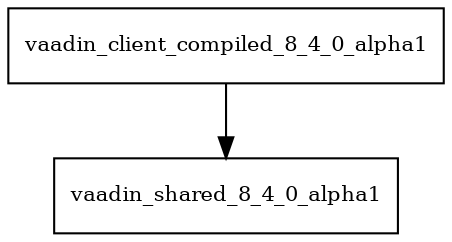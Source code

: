 digraph vaadin_client_compiled_8_4_0_alpha1_dependencies {
  node [shape = box, fontsize=10.0];
  vaadin_client_compiled_8_4_0_alpha1 -> vaadin_shared_8_4_0_alpha1;
}
